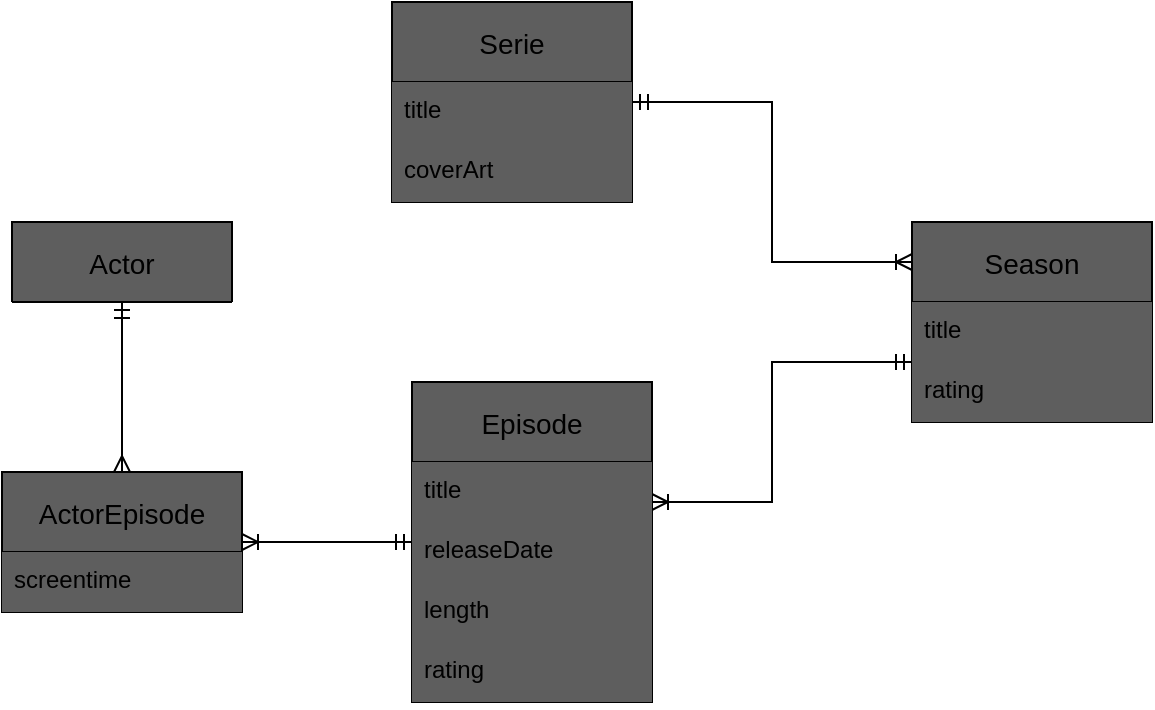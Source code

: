 <mxfile version="13.1.3">
    <diagram id="R2lEEEUBdFMjLlhIrx00" name="Page-1">
        <mxGraphModel dx="677" dy="450" grid="1" gridSize="10" guides="1" tooltips="1" connect="1" arrows="1" fold="1" page="1" pageScale="1" pageWidth="850" pageHeight="1100" math="0" shadow="0" extFonts="Permanent Marker^https://fonts.googleapis.com/css?family=Permanent+Marker">
            <root>
                <mxCell id="0"/>
                <mxCell id="1" parent="0"/>
                <mxCell id="lArFZ3Ew-PpR-CMNlHus-28" style="edgeStyle=orthogonalEdgeStyle;rounded=0;orthogonalLoop=1;jettySize=auto;html=1;startArrow=ERoneToMany;startFill=0;endArrow=ERmandOne;endFill=0;" parent="1" source="lArFZ3Ew-PpR-CMNlHus-23" target="lArFZ3Ew-PpR-CMNlHus-18" edge="1">
                    <mxGeometry relative="1" as="geometry">
                        <Array as="points">
                            <mxPoint x="550" y="500"/>
                            <mxPoint x="550" y="430"/>
                        </Array>
                    </mxGeometry>
                </mxCell>
                <mxCell id="lArFZ3Ew-PpR-CMNlHus-29" style="edgeStyle=orthogonalEdgeStyle;rounded=0;orthogonalLoop=1;jettySize=auto;html=1;startArrow=ERoneToMany;startFill=0;endArrow=ERmandOne;endFill=0;" parent="1" source="lArFZ3Ew-PpR-CMNlHus-18" target="lArFZ3Ew-PpR-CMNlHus-13" edge="1">
                    <mxGeometry relative="1" as="geometry">
                        <mxPoint x="630" y="450" as="sourcePoint"/>
                        <mxPoint x="490" y="590" as="targetPoint"/>
                        <Array as="points">
                            <mxPoint x="550" y="380"/>
                            <mxPoint x="550" y="300"/>
                        </Array>
                    </mxGeometry>
                </mxCell>
                <mxCell id="lArFZ3Ew-PpR-CMNlHus-35" style="edgeStyle=orthogonalEdgeStyle;rounded=0;orthogonalLoop=1;jettySize=auto;html=1;startArrow=ERoneToMany;startFill=0;endArrow=ERmandOne;endFill=0;" parent="1" source="lArFZ3Ew-PpR-CMNlHus-31" target="lArFZ3Ew-PpR-CMNlHus-23" edge="1">
                    <mxGeometry relative="1" as="geometry"/>
                </mxCell>
                <mxCell id="lArFZ3Ew-PpR-CMNlHus-36" style="edgeStyle=orthogonalEdgeStyle;rounded=0;orthogonalLoop=1;jettySize=auto;html=1;startArrow=ERmany;startFill=0;endArrow=ERmandOne;endFill=0;" parent="1" source="lArFZ3Ew-PpR-CMNlHus-31" target="lArFZ3Ew-PpR-CMNlHus-1" edge="1">
                    <mxGeometry relative="1" as="geometry"/>
                </mxCell>
                <mxCell id="lArFZ3Ew-PpR-CMNlHus-18" value="Season" style="swimlane;fontStyle=0;childLayout=stackLayout;horizontal=1;startSize=40;horizontalStack=0;resizeParent=1;resizeParentMax=0;resizeLast=0;collapsible=1;marginBottom=0;align=center;fontSize=14;fillColor=#5E5E5E;" parent="1" vertex="1">
                    <mxGeometry x="620" y="360" width="120" height="100" as="geometry">
                        <mxRectangle x="110" y="230" width="160" height="40" as="alternateBounds"/>
                    </mxGeometry>
                </mxCell>
                <mxCell id="lArFZ3Ew-PpR-CMNlHus-20" value="title" style="text;strokeColor=none;fillColor=#5E5E5E;spacingLeft=4;spacingRight=4;overflow=hidden;rotatable=0;points=[[0,0.5],[1,0.5]];portConstraint=eastwest;fontSize=12;" parent="lArFZ3Ew-PpR-CMNlHus-18" vertex="1">
                    <mxGeometry y="40" width="120" height="30" as="geometry"/>
                </mxCell>
                <mxCell id="3" value="rating" style="text;strokeColor=none;fillColor=#5E5E5E;spacingLeft=4;spacingRight=4;overflow=hidden;rotatable=0;points=[[0,0.5],[1,0.5]];portConstraint=eastwest;fontSize=12;" vertex="1" parent="lArFZ3Ew-PpR-CMNlHus-18">
                    <mxGeometry y="70" width="120" height="30" as="geometry"/>
                </mxCell>
                <mxCell id="lArFZ3Ew-PpR-CMNlHus-13" value="Serie" style="swimlane;fontStyle=0;childLayout=stackLayout;horizontal=1;startSize=40;horizontalStack=0;resizeParent=1;resizeParentMax=0;resizeLast=0;collapsible=1;marginBottom=0;align=center;fontSize=14;fillColor=#5E5E5E;" parent="1" vertex="1">
                    <mxGeometry x="360" y="250" width="120" height="100" as="geometry">
                        <mxRectangle x="110" y="230" width="160" height="40" as="alternateBounds"/>
                    </mxGeometry>
                </mxCell>
                <mxCell id="lArFZ3Ew-PpR-CMNlHus-15" value="title" style="text;strokeColor=none;fillColor=#5E5E5E;spacingLeft=4;spacingRight=4;overflow=hidden;rotatable=0;points=[[0,0.5],[1,0.5]];portConstraint=eastwest;fontSize=12;" parent="lArFZ3Ew-PpR-CMNlHus-13" vertex="1">
                    <mxGeometry y="40" width="120" height="30" as="geometry"/>
                </mxCell>
                <mxCell id="lArFZ3Ew-PpR-CMNlHus-17" value="coverArt" style="text;strokeColor=none;fillColor=#5E5E5E;spacingLeft=4;spacingRight=4;overflow=hidden;rotatable=0;points=[[0,0.5],[1,0.5]];portConstraint=eastwest;fontSize=12;" parent="lArFZ3Ew-PpR-CMNlHus-13" vertex="1">
                    <mxGeometry y="70" width="120" height="30" as="geometry"/>
                </mxCell>
                <mxCell id="lArFZ3Ew-PpR-CMNlHus-23" value="Episode" style="swimlane;fontStyle=0;childLayout=stackLayout;horizontal=1;startSize=40;horizontalStack=0;resizeParent=1;resizeParentMax=0;resizeLast=0;collapsible=1;marginBottom=0;align=center;fontSize=14;fillColor=#5E5E5E;" parent="1" vertex="1">
                    <mxGeometry x="370" y="440" width="120" height="160" as="geometry">
                        <mxRectangle x="110" y="230" width="160" height="40" as="alternateBounds"/>
                    </mxGeometry>
                </mxCell>
                <mxCell id="lArFZ3Ew-PpR-CMNlHus-25" value="title" style="text;strokeColor=none;fillColor=#5E5E5E;spacingLeft=4;spacingRight=4;overflow=hidden;rotatable=0;points=[[0,0.5],[1,0.5]];portConstraint=eastwest;fontSize=12;" parent="lArFZ3Ew-PpR-CMNlHus-23" vertex="1">
                    <mxGeometry y="40" width="120" height="30" as="geometry"/>
                </mxCell>
                <mxCell id="lArFZ3Ew-PpR-CMNlHus-26" value="releaseDate" style="text;strokeColor=none;fillColor=#5E5E5E;spacingLeft=4;spacingRight=4;overflow=hidden;rotatable=0;points=[[0,0.5],[1,0.5]];portConstraint=eastwest;fontSize=12;" parent="lArFZ3Ew-PpR-CMNlHus-23" vertex="1">
                    <mxGeometry y="70" width="120" height="30" as="geometry"/>
                </mxCell>
                <mxCell id="lArFZ3Ew-PpR-CMNlHus-27" value="length" style="text;strokeColor=none;fillColor=#5E5E5E;spacingLeft=4;spacingRight=4;overflow=hidden;rotatable=0;points=[[0,0.5],[1,0.5]];portConstraint=eastwest;fontSize=12;" parent="lArFZ3Ew-PpR-CMNlHus-23" vertex="1">
                    <mxGeometry y="100" width="120" height="30" as="geometry"/>
                </mxCell>
                <mxCell id="2" value="rating" style="text;strokeColor=none;fillColor=#5E5E5E;spacingLeft=4;spacingRight=4;overflow=hidden;rotatable=0;points=[[0,0.5],[1,0.5]];portConstraint=eastwest;fontSize=12;" vertex="1" parent="lArFZ3Ew-PpR-CMNlHus-23">
                    <mxGeometry y="130" width="120" height="30" as="geometry"/>
                </mxCell>
                <mxCell id="lArFZ3Ew-PpR-CMNlHus-31" value="ActorEpisode" style="swimlane;fontStyle=0;childLayout=stackLayout;horizontal=1;startSize=40;horizontalStack=0;resizeParent=1;resizeParentMax=0;resizeLast=0;collapsible=1;marginBottom=0;align=center;fontSize=14;fillColor=#5E5E5E;" parent="1" vertex="1">
                    <mxGeometry x="165" y="485" width="120" height="70" as="geometry">
                        <mxRectangle x="110" y="230" width="160" height="40" as="alternateBounds"/>
                    </mxGeometry>
                </mxCell>
                <mxCell id="lArFZ3Ew-PpR-CMNlHus-32" value="screentime" style="text;strokeColor=none;fillColor=#5E5E5E;spacingLeft=4;spacingRight=4;overflow=hidden;rotatable=0;points=[[0,0.5],[1,0.5]];portConstraint=eastwest;fontSize=12;" parent="lArFZ3Ew-PpR-CMNlHus-31" vertex="1">
                    <mxGeometry y="40" width="120" height="30" as="geometry"/>
                </mxCell>
                <mxCell id="lArFZ3Ew-PpR-CMNlHus-1" value="Actor" style="swimlane;fontStyle=0;childLayout=stackLayout;horizontal=1;startSize=40;horizontalStack=0;resizeParent=1;resizeParentMax=0;resizeLast=0;collapsible=1;marginBottom=0;align=center;fontSize=14;fillColor=#5E5E5E;" parent="1" vertex="1" collapsed="1">
                    <mxGeometry x="170" y="360" width="110" height="40" as="geometry">
                        <mxRectangle x="80" y="275" width="110" height="70" as="alternateBounds"/>
                    </mxGeometry>
                </mxCell>
            </root>
        </mxGraphModel>
    </diagram>
</mxfile>